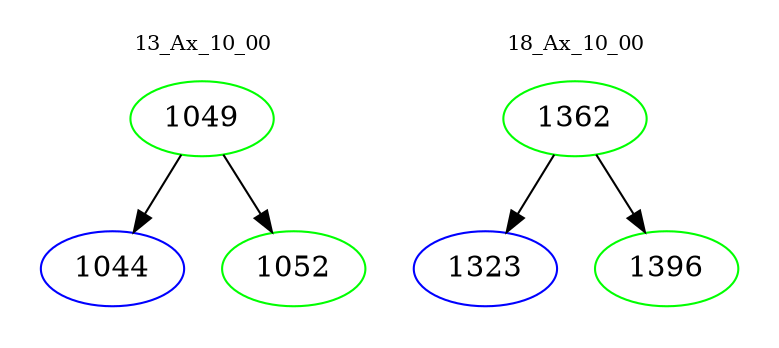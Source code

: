 digraph{
subgraph cluster_0 {
color = white
label = "13_Ax_10_00";
fontsize=10;
T0_1049 [label="1049", color="green"]
T0_1049 -> T0_1044 [color="black"]
T0_1044 [label="1044", color="blue"]
T0_1049 -> T0_1052 [color="black"]
T0_1052 [label="1052", color="green"]
}
subgraph cluster_1 {
color = white
label = "18_Ax_10_00";
fontsize=10;
T1_1362 [label="1362", color="green"]
T1_1362 -> T1_1323 [color="black"]
T1_1323 [label="1323", color="blue"]
T1_1362 -> T1_1396 [color="black"]
T1_1396 [label="1396", color="green"]
}
}
